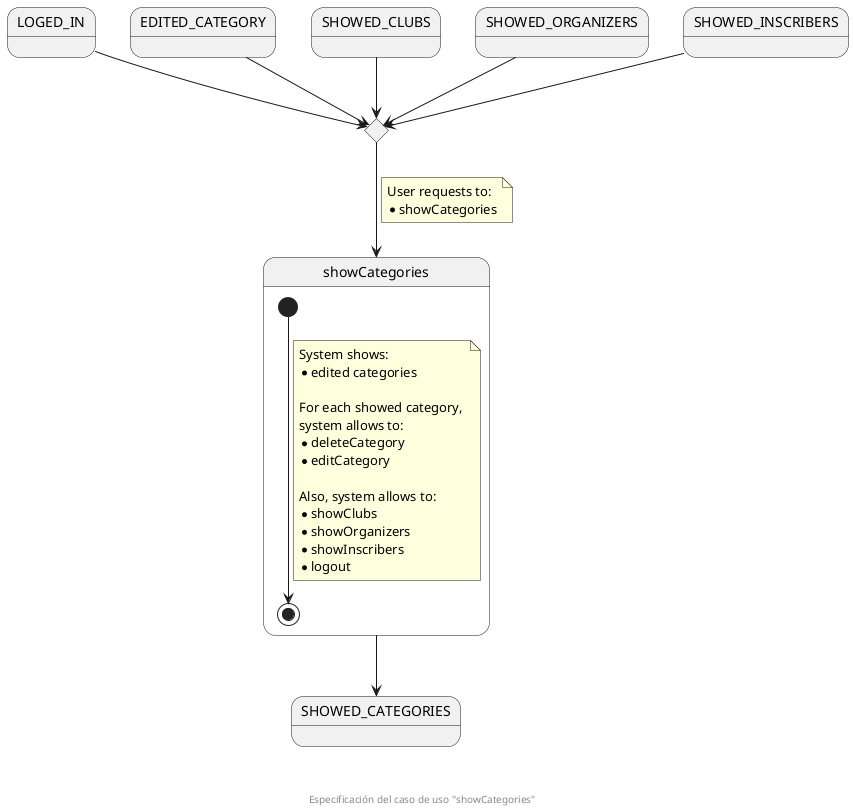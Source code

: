 @startuml
state LOGED_IN
state EDITED_CATEGORY
state SHOWED_CLUBS
state SHOWED_ORGANIZERS
state SHOWED_INSCRIBERS

state enterShowCategoriesCHC <<choice>>

state showCategories {
  [*] --> [*]
  note on link
    System shows:
    * edited categories

    For each showed category, 
    system allows to:
    * deleteCategory
    * editCategory

    Also, system allows to:
    * showClubs
    * showOrganizers
    * showInscribers
    * logout
  end note
}
state SHOWED_CATEGORIES

LOGED_IN --> enterShowCategoriesCHC
EDITED_CATEGORY --> enterShowCategoriesCHC
SHOWED_CLUBS --> enterShowCategoriesCHC
SHOWED_ORGANIZERS --> enterShowCategoriesCHC
SHOWED_INSCRIBERS --> enterShowCategoriesCHC

enterShowCategoriesCHC --> showCategories
note on link
  User requests to:
  * showCategories
end note
showCategories --> SHOWED_CATEGORIES

footer \n\n\n Especificación del caso de uso "showCategories"
@enduml
